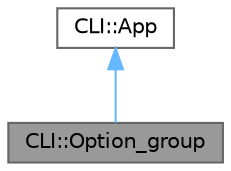 digraph "CLI::Option_group"
{
 // LATEX_PDF_SIZE
  bgcolor="transparent";
  edge [fontname=Helvetica,fontsize=10,labelfontname=Helvetica,labelfontsize=10];
  node [fontname=Helvetica,fontsize=10,shape=box,height=0.2,width=0.4];
  Node1 [id="Node000001",label="CLI::Option_group",height=0.2,width=0.4,color="gray40", fillcolor="grey60", style="filled", fontcolor="black",tooltip="Extension of App to better manage groups of options"];
  Node2 -> Node1 [id="edge2_Node000001_Node000002",dir="back",color="steelblue1",style="solid",tooltip=" "];
  Node2 [id="Node000002",label="CLI::App",height=0.2,width=0.4,color="gray40", fillcolor="white", style="filled",URL="$class_c_l_i_1_1_app.html",tooltip="Creates a command line program, with very few defaults."];
}

